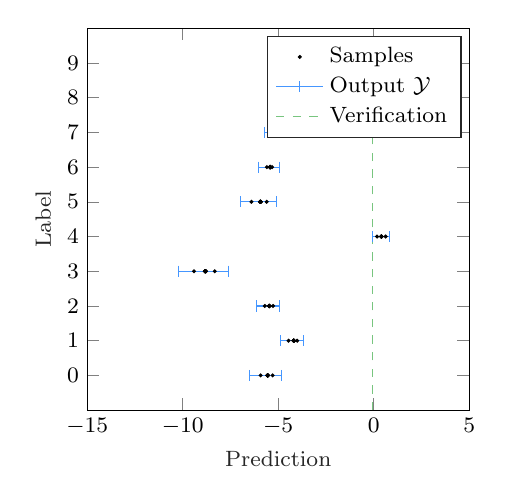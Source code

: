 % This file was created by matlab2tikz.
%
\definecolor{mycolor1}{rgb}{0.271,0.588,1.0}%
\definecolor{mycolor2}{rgb}{0.471,0.772,0.498}%
%%
\begin{tikzpicture}
\footnotesize

\begin{axis}[%
width=0.4\textwidth,
height=0.4\textwidth,
at={(0in,0in)},
scale only axis,
xmin=-15,
xmax=5,
xlabel style={font=\color{white!15!black}},
xlabel={Prediction},
ymin=-1,
ymax=10,
ytick={0, 1, 2, 3, 4, 5, 6, 7, 8, 9},
ylabel style={font=\color{white!15!black}},
ylabel={Label},
axis background/.style={fill=white},
legend style={legend cell align=left, align=left, draw=white!15!black}
]
\addplot[only marks, mark=*, mark options={}, mark size=0.5pt, draw=black] table[row sep=crcr]{%
x	y\\
-5.922	0\\
-5.57	0\\
-5.567	0\\
-5.562	0\\
-5.559	0\\
-5.556	0\\
-5.552	0\\
-5.549	0\\
-5.546	0\\
-5.543	0\\
-5.539	0\\
-5.294	0\\
};
\addlegendentry{Samples}

\addplot [color=mycolor1, mark=|]
  table[row sep=crcr]{%
-6.497	0\\
-4.834	0\\
};
\addlegendentry{Output $\mathcal{Y}$}

\addplot[only marks, mark=*, mark options={}, mark size=0.5pt, draw=black, forget plot] table[row sep=crcr]{%
x	y\\
-4.457	1\\
-4.197	1\\
-4.194	1\\
-4.192	1\\
-4.189	1\\
-4.187	1\\
-4.184	1\\
-4.181	1\\
-4.178	1\\
-4.176	1\\
-4.008	1\\
};
\addplot [color=mycolor1, mark=|, forget plot]
  table[row sep=crcr]{%
-4.87	1\\
-3.692	1\\
};
\addplot[only marks, mark=*, mark options={}, mark size=0.5pt, draw=black, forget plot] table[row sep=crcr]{%
x	y\\
-5.703	2\\
-5.484	2\\
-5.481	2\\
-5.478	2\\
-5.476	2\\
-5.473	2\\
-5.471	2\\
-5.468	2\\
-5.466	2\\
-5.464	2\\
-5.462	2\\
-5.459	2\\
-5.269	2\\
};
\addplot [color=mycolor1, mark=|, forget plot]
  table[row sep=crcr]{%
-6.137	2\\
-4.911	2\\
};
\addplot[only marks, mark=*, mark options={}, mark size=0.5pt, draw=black, forget plot] table[row sep=crcr]{%
x	y\\
-9.409	3\\
-8.841	3\\
-8.835	3\\
-8.83	3\\
-8.822	3\\
-8.816	3\\
-8.81	3\\
-8.803	3\\
-8.797	3\\
-8.79	3\\
-8.328	3\\
};
\addplot [color=mycolor1, mark=|, forget plot]
  table[row sep=crcr]{%
-10.217	3\\
-7.617	3\\
};
\addplot[only marks, mark=*, mark options={}, mark size=0.5pt, draw=black, forget plot] table[row sep=crcr]{%
x	y\\
0.178	4\\
0.394	4\\
0.396	4\\
0.399	4\\
0.402	4\\
0.404	4\\
0.407	4\\
0.409	4\\
0.412	4\\
0.624	4\\
};
\addplot [color=mycolor1, mark=|, forget plot]
  table[row sep=crcr]{%
-0.053	4\\
0.845	4\\
};
\addplot[only marks, mark=*, mark options={}, mark size=0.5pt, draw=black, forget plot] table[row sep=crcr]{%
x	y\\
-6.404	5\\
-5.95	5\\
-5.946	5\\
-5.94	5\\
-5.935	5\\
-5.931	5\\
-5.927	5\\
-5.922	5\\
-5.917	5\\
-5.913	5\\
-5.604	5\\
};
\addplot [color=mycolor1, mark=|, forget plot]
  table[row sep=crcr]{%
-6.997	5\\
-5.101	5\\
};
\addplot[only marks, mark=*, mark options={}, mark size=0.5pt, draw=black, forget plot] table[row sep=crcr]{%
x	y\\
-5.596	6\\
-5.44	6\\
-5.437	6\\
-5.435	6\\
-5.431	6\\
-5.43	6\\
-5.428	6\\
-5.426	6\\
-5.425	6\\
-5.422	6\\
-5.421	6\\
-5.419	6\\
-5.417	6\\
-5.409	6\\
-5.321	6\\
};
\addplot [color=mycolor1, mark=|, forget plot]
  table[row sep=crcr]{%
-6.019	6\\
-4.934	6\\
};
\addplot[only marks, mark=*, mark options={}, mark size=0.5pt, draw=black, forget plot] table[row sep=crcr]{%
x	y\\
-5.239	7\\
-5.098	7\\
-5.096	7\\
-5.095	7\\
-5.093	7\\
-5.092	7\\
-5.09	7\\
-5.089	7\\
-5.088	7\\
-5.086	7\\
-5.085	7\\
-5.083	7\\
-5.082	7\\
-5.081	7\\
-5.079	7\\
-5.077	7\\
-5.075	7\\
-5.003	7\\
};
\addplot [color=mycolor1, mark=|, forget plot]
  table[row sep=crcr]{%
-5.732	7\\
-4.545	7\\
};
\addplot[only marks, mark=*, mark options={}, mark size=0.5pt, draw=black, forget plot] table[row sep=crcr]{%
x	y\\
-2.701	8\\
-2.137	8\\
-2.13	8\\
-2.124	8\\
-2.118	8\\
-2.111	8\\
-2.105	8\\
-2.099	8\\
-2.093	8\\
-2.087	8\\
-2.08	8\\
-1.609	8\\
};
\addplot [color=mycolor1, mark=|, forget plot]
  table[row sep=crcr]{%
-3.374	8\\
-1.085	8\\
};
\addplot[only marks, mark=*, mark options={}, mark size=0.5pt, draw=black, forget plot] table[row sep=crcr]{%
x	y\\
-1.775	9\\
-1.744	9\\
-1.726	9\\
-1.724	9\\
-1.721	9\\
-1.721	9\\
-1.72	9\\
-1.72	9\\
-1.718	9\\
-1.718	9\\
-1.717	9\\
-1.717	9\\
-1.716	9\\
-1.715	9\\
-1.714	9\\
-1.714	9\\
-1.713	9\\
-1.713	9\\
-1.712	9\\
-1.711	9\\
-1.71	9\\
-1.709	9\\
-1.707	9\\
-1.706	9\\
-1.706	9\\
-1.704	9\\
-1.703	9\\
-1.699	9\\
};
\addplot [color=mycolor1, mark=|, forget plot]
  table[row sep=crcr]{%
-2.371	9\\
-1.199	9\\
};
\addplot [color=mycolor2, dashed]
  table[row sep=crcr]{%
-0.053	-1\\
-0.053	10\\
};
\addlegendentry{Verification}

\end{axis}
\end{tikzpicture}%